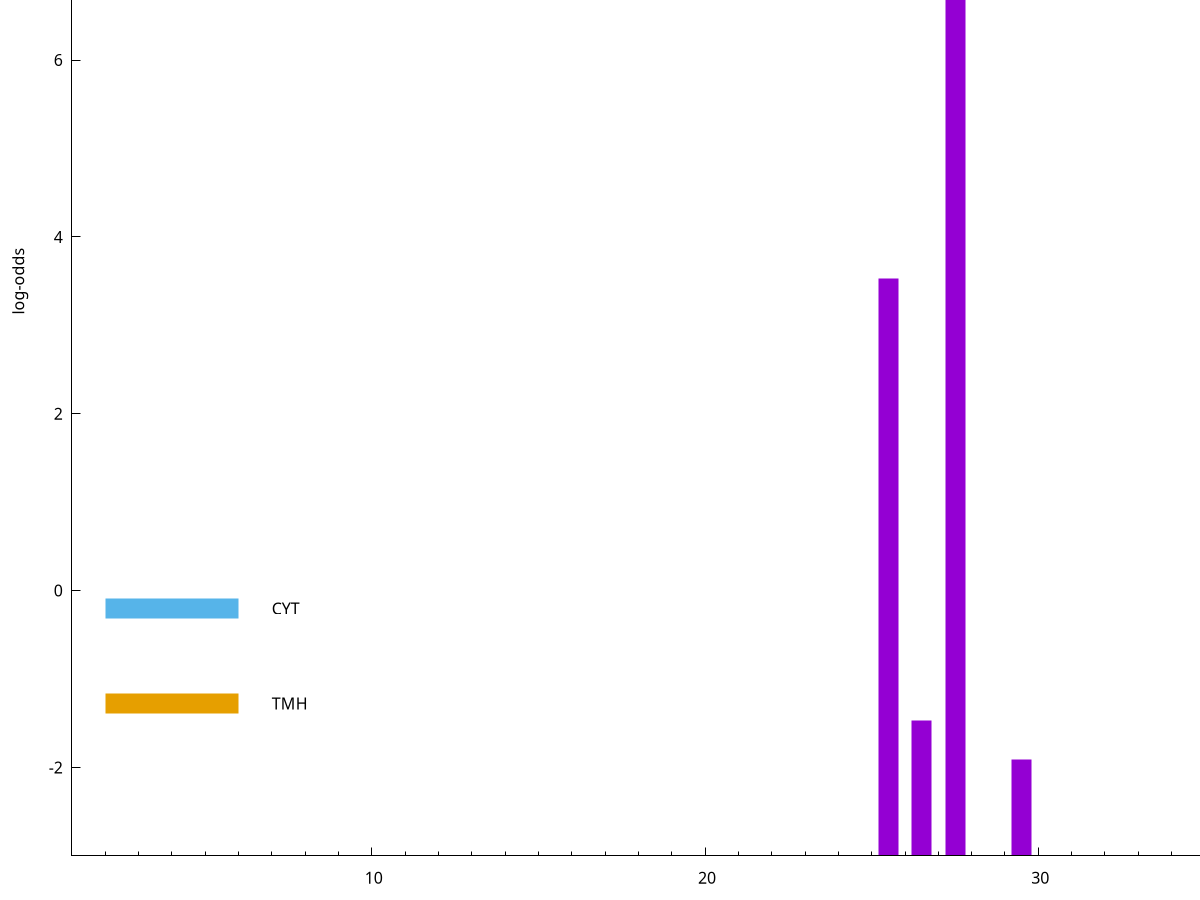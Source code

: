 set title "LipoP predictions for SRR5666441.gff"
set size 2., 1.4
set xrange [1:70] 
set mxtics 10
set yrange [-3:10]
set y2range [0:13]
set ylabel "log-odds"
set term postscript eps color solid "Helvetica" 30
set output "SRR5666441.gff5.eps"
set arrow from 2,7.80216 to 6,7.80216 nohead lt 1 lw 20
set label "SpI" at 7,7.80216
set arrow from 2,-0.200913 to 6,-0.200913 nohead lt 3 lw 20
set label "CYT" at 7,-0.200913
set arrow from 2,-1.27544 to 6,-1.27544 nohead lt 4 lw 20
set label "TMH" at 7,-1.27544
set arrow from 2,7.80216 to 6,7.80216 nohead lt 1 lw 20
set label "SpI" at 7,7.80216
# NOTE: The scores below are the log-odds scores with the threshold
# NOTE: subtracted (a hack to make gnuplot make the histogram all
# NOTE: look nice).
plot "-" axes x1y2 title "" with impulses lt 1 lw 20
27.500000 10.720220
25.500000 6.527480
26.500000 1.534240
29.500000 1.089770
e
exit
